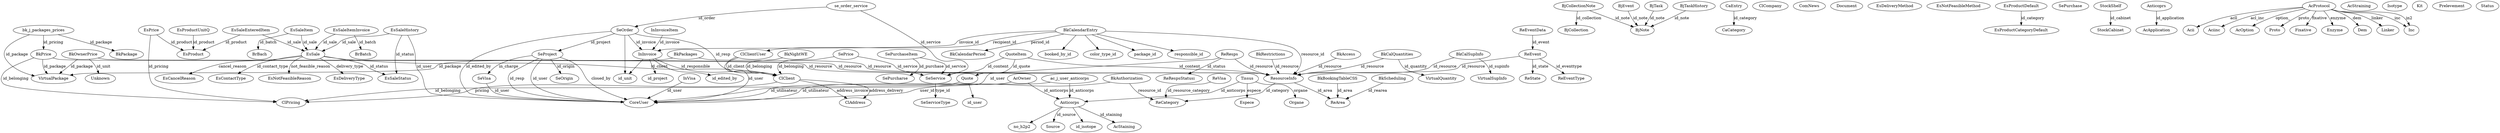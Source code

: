 digraph pfm {

BkAccess -> ResourceInfo[label="id_resource"];

BkAuthorization -> ReCategory [label="resource_id"];
BkAuthorization -> CoreUser [label="user_id"];

BkBookingTableCSS -> ReArea [label="id_area"];
BkCalendarEntry -> ResourceInfo[label="resource_id"];
BkCalendarEntry -> booked_by_id;
BkCalendarEntry -> ClClientUser[label="recipient_id"];
BkCalendarEntry -> color_type_id;
BkCalendarEntry -> package_id;
BkCalendarEntry -> responsible_id;
BkCalendarEntry -> InInvoice [label="invoice_id"];
BkCalendarEntry -> BkCalendarPeriod[label="period_id"];

BkCalQuantities -> VirtualQuantity [label="id_quantity"];
BkCalQuantities -> ResourceInfo[label="id_resource"];

BkCalSupInfo -> VirtualSupInfo [label="id_supinfo"];
BkCalSupInfo -> ResourceInfo [label="id_resource"];

BkNightWE -> ClClient [label="id_belonging"];  // to be checked

BkOwnerPrice -> ResourceInfo [label="id_resource"];
BkOwnerPrice -> VirtualPackage [label="id_package"];
BkOwnerPrice -> Unknown [label="id_unit"];

BkPackages -> VirtualPackage [label="id_package"];  // what is package, seems internal counter, no "link"
BkPackages -> ResourceInfo [label="id_resource"];

bk_j_packages_prices -> VirtualPackage [label="id_package"];
bk_j_packages_prices -> BkPrice [label="id_pricing"];
bk_j_packages_prices -> BkPackage [label="id_package"];

BkPrice -> ResourceInfo [label="id_resource"];
BkPrice -> VirtualPackage [label="id_package"];
BkPrice -> ClPricing[label="id_belonging"];

BkRestrictions -> ResourceInfo [label="id_resource"];

BkScheduling -> ReArea [label="id_rearea"];

BjCollectionNote -> BjCollection [label="id_collection"];
BjCollectionNote -> BjNote [label="id_note"];

BjEvent -> BjNote[label="id_note"];
BjTask -> BjNote[label="id_note"];
BjTaskHistory -> BjNote[label="id_note"];

CaEntry -> CaCategory [label="id_category"];

ClClient -> ClAddress [label="address_invoice"];
ClClient -> ClAddress [label="address_delivery"];
ClClient -> ClPricing [label="pricing"];

ClClientUser -> ClClient [label="id_client"];
ClClientUser -> CoreUser [label="id_user"];

ClCompany; // ???? not used?

ComNews;

Document;

EsCancelReason;
EsContactType;
EsDeliveryMethod;
EsNotFeasibleMethod;
EsPrice -> EsProduct [label="id_product"];
EsPrice -> ClPricing [label="id_pricing"];
EsProductCategoryDefault;
EsProductDefault -> EsProductCategoryDefault [label="id_category"];
EsProductUnitQ -> EsProduct [label="id_product"];
EsSale -> ClClient [label="id_client"]; // to be checked
EsSale -> EsContactType [label="id_contact_type"];
EsSale -> EsNotFeasibleReason [label="not_feasible_reason"];
EsSale -> EsDeliveryType [label="delivery_type"];
EsSale -> EsCancelReason [label="cancel_reason"];
EsSale -> EsSaleStatus [label="id_status"];
EsSaleEnteredItem -> EsSale [label="id_sale"];
EsSaleEnteredItem -> EsProduct [label="id_product"];
EsSaleHistory -> EsSale [label="id_sale"];
EsSaleHistory -> EsSaleStatus [label="id_status"]; // not in db
EsSaleHistory -> CoreUser [label="id_user"];
EsSaleItem -> EsSale [label="id_sale"];
EsSaleItem -> BrBach [label="id_batch"];  // breeding
EsSaleItemInvoice -> EsSale [label="id_sale"];
EsSaleItemInvoice -> BrBatch [label="id_batch"]; // breeding


InInvoice -> id_unit; // no ref found
InInvoice -> id_project; // no ref found
InInvoice -> id_edited_by;
InInvoice -> ClClient [label="id_responsible"]; // ? client

InInvoiceItem -> InInvoice [label="id_invoice"];

InVisa -> CoreUser [label="id_user"];

Quote -> ClPricing[label="id_belonging"]; // not used anymore
Quote -> id_user;
QuoteItem -> Quote [label="id_quote"]
// module defines which object is linked to id_content
QuoteItem -> ResourceInfo [label="id_content"];
QuoteItem -> SeService [label="id_content"];

ReArea;
ReCategory;
ReEvent -> ResourceInfo [label="id_resource"];
ReEvent -> ReState [label="id_state"];
ReEvent -> ReEventType [label="id_eventtype"];
ReEventData -> ReEvent [label="id_event"];
ReEventType;
ReResps -> ResourceInfo [label="id_resource"];
ReResps -> ReRespsStatusi [label="id_status"];
ReResps -> CoreUser [label="id_user"];

ResourceInfo -> ReCategory [label="id_category"];
ResourceInfo -> ReArea [label="id_area"];

ReState;

ReVisa -> ReCategory [label="id_resource_category"];

SeOrder -> InInvoice [label="id_invoice"];
SeOrder -> id_unit; // ????
SeOrder -> ClClient [label="id_resp"];
SeOrder -> SeProject [label="id_project"];
SeOrder -> CoreUser [label="id_edited_by"];

se_order_service -> SeOrder [label="id_order"];
se_order_service -> SeService [label="id_service"];

SeOrigin;
SePrice -> SeService [label="id_service"];
SePrice -> ClClient [label="id_belonging"]; // to be cheked!!

SeProject -> CoreUser [label="id_resp"];
SeProject ->CoreUser [label="id_user"];
SeProject -> SeOrigin [label="id_origin"];
SeProject -> CoreUser [label="closed_by"];
SeProject -> SeVisa [label="in_charge"];

SePurchase;
SePurchaseItem -> SePurcharse [label="id_purchase"];
SePurchaseItem -> SeService [label="id_service"];

SeService -> SeServiceType [label="type_id"];

SeVisa -> CoreUser [label="id_user"];

StockCabinet;
StockShelf -> StockCabinet [label="id_cabinet"];

// antibodies
AcApplication;
Acii;
Aciinc;
AcOption;
AcOwner -> Anticorps [label="id_anticorps"];
AcOwner -> CoreUser [label="id_utilisateur"];
AcProtocol -> Proto [label="proto"];
AcProtocol -> Fixative [label="fixative"];
AcProtocol -> AcOption [label="option_"];
AcProtocol -> Enzyme [label="enzyme"];
AcProtocol -> Dem [label="dem"];
AcProtocol -> Aciinc [label="acl_inc"];
AcProtocol -> Linker [label="linker"];
AcProtocol -> Inc [label="inc"];
AcProtocol -> Acii [label="acll"];
AcProtocol -> Inc [label="in2"];
AcStraining;
Anticorps -> no_h2p2;
Anticorps -> Source [label="id_source"];
Anticorps -> id_isotope;
Anticorps -> AcStaining [label="id_staining"];
Anticoprs -> AcApplication [label="id_application"];
ac_j_user_anticorps -> Anticorps [label="id_anticorps"];
ac_j_user_anticorps -> CoreUser [label="id_utilisateur"];
Dem;
Enzyme;
Espece;
Fixative;
Inc;
Isotype;
Kit;
Linker;
Organe;
Prelevement;
Proto;
Source;
Status;
// missing id_space
Tissus -> Anticorps [label="id_anticorps"];
Tissus -> Espece [label="espece"];
Tissus -> Organe [label="organe"];
}

